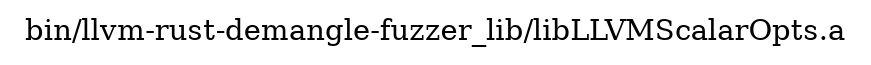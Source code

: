 digraph "bin/llvm-rust-demangle-fuzzer_lib/libLLVMScalarOpts.a" {
	label="bin/llvm-rust-demangle-fuzzer_lib/libLLVMScalarOpts.a";
	rankdir=LR;

}
